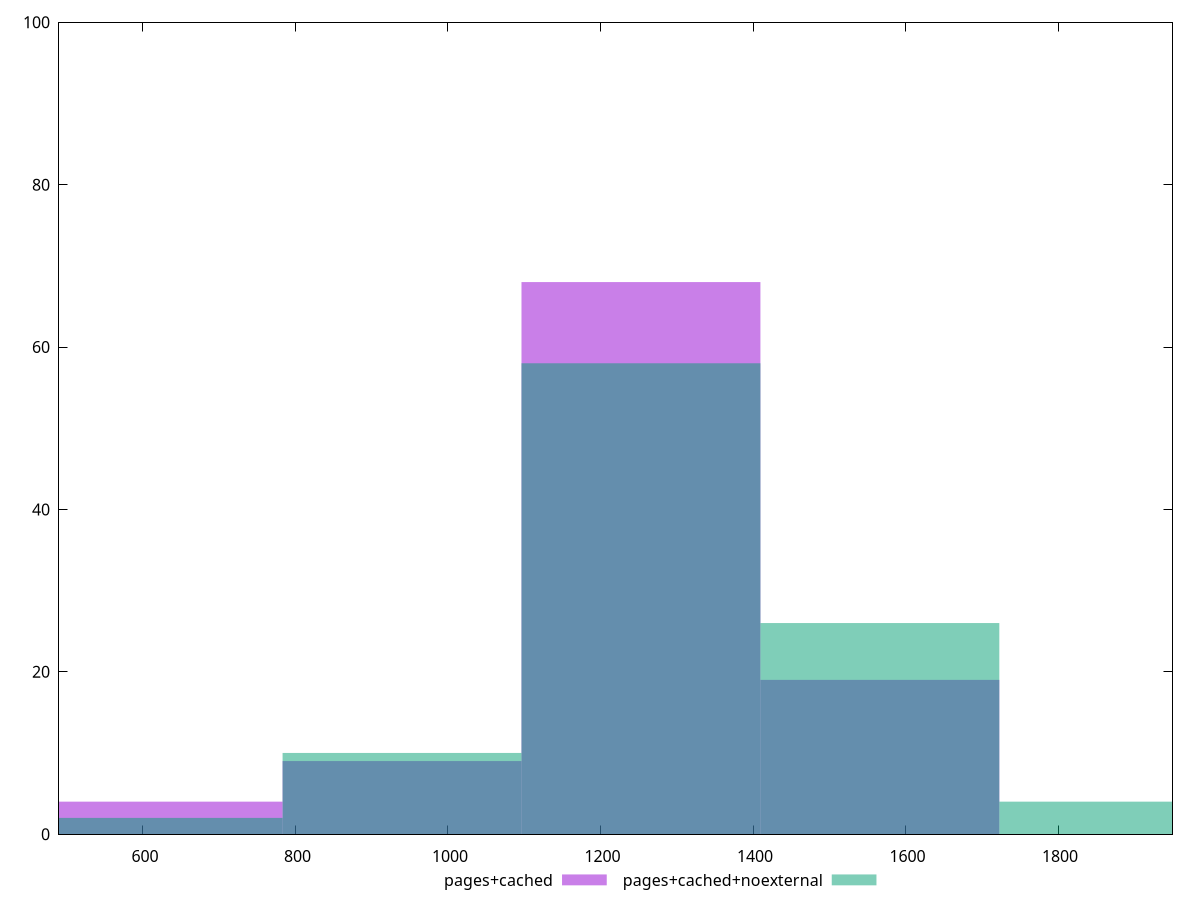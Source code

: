 reset

$pagesCached <<EOF
1566.303868069791 19
1253.0430944558327 68
939.7823208418745 9
626.5215472279164 4
EOF

$pagesCachedNoexternal <<EOF
939.7823208418745 10
1253.0430944558327 58
1566.303868069791 26
626.5215472279164 2
1879.564641683749 4
EOF

set key outside below
set boxwidth 313.2607736139582
set xrange [490:1950]
set yrange [0:100]
set trange [0:100]
set style fill transparent solid 0.5 noborder
set terminal svg size 640, 500 enhanced background rgb 'white'
set output "reprap/uses-webp-images/comparison/histogram/1_vs_2.svg"

plot $pagesCached title "pages+cached" with boxes, \
     $pagesCachedNoexternal title "pages+cached+noexternal" with boxes

reset
